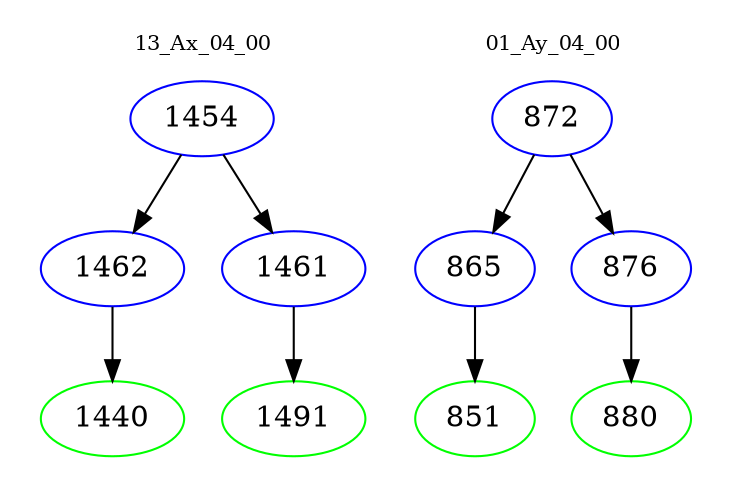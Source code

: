 digraph{
subgraph cluster_0 {
color = white
label = "13_Ax_04_00";
fontsize=10;
T0_1454 [label="1454", color="blue"]
T0_1454 -> T0_1462 [color="black"]
T0_1462 [label="1462", color="blue"]
T0_1462 -> T0_1440 [color="black"]
T0_1440 [label="1440", color="green"]
T0_1454 -> T0_1461 [color="black"]
T0_1461 [label="1461", color="blue"]
T0_1461 -> T0_1491 [color="black"]
T0_1491 [label="1491", color="green"]
}
subgraph cluster_1 {
color = white
label = "01_Ay_04_00";
fontsize=10;
T1_872 [label="872", color="blue"]
T1_872 -> T1_865 [color="black"]
T1_865 [label="865", color="blue"]
T1_865 -> T1_851 [color="black"]
T1_851 [label="851", color="green"]
T1_872 -> T1_876 [color="black"]
T1_876 [label="876", color="blue"]
T1_876 -> T1_880 [color="black"]
T1_880 [label="880", color="green"]
}
}
